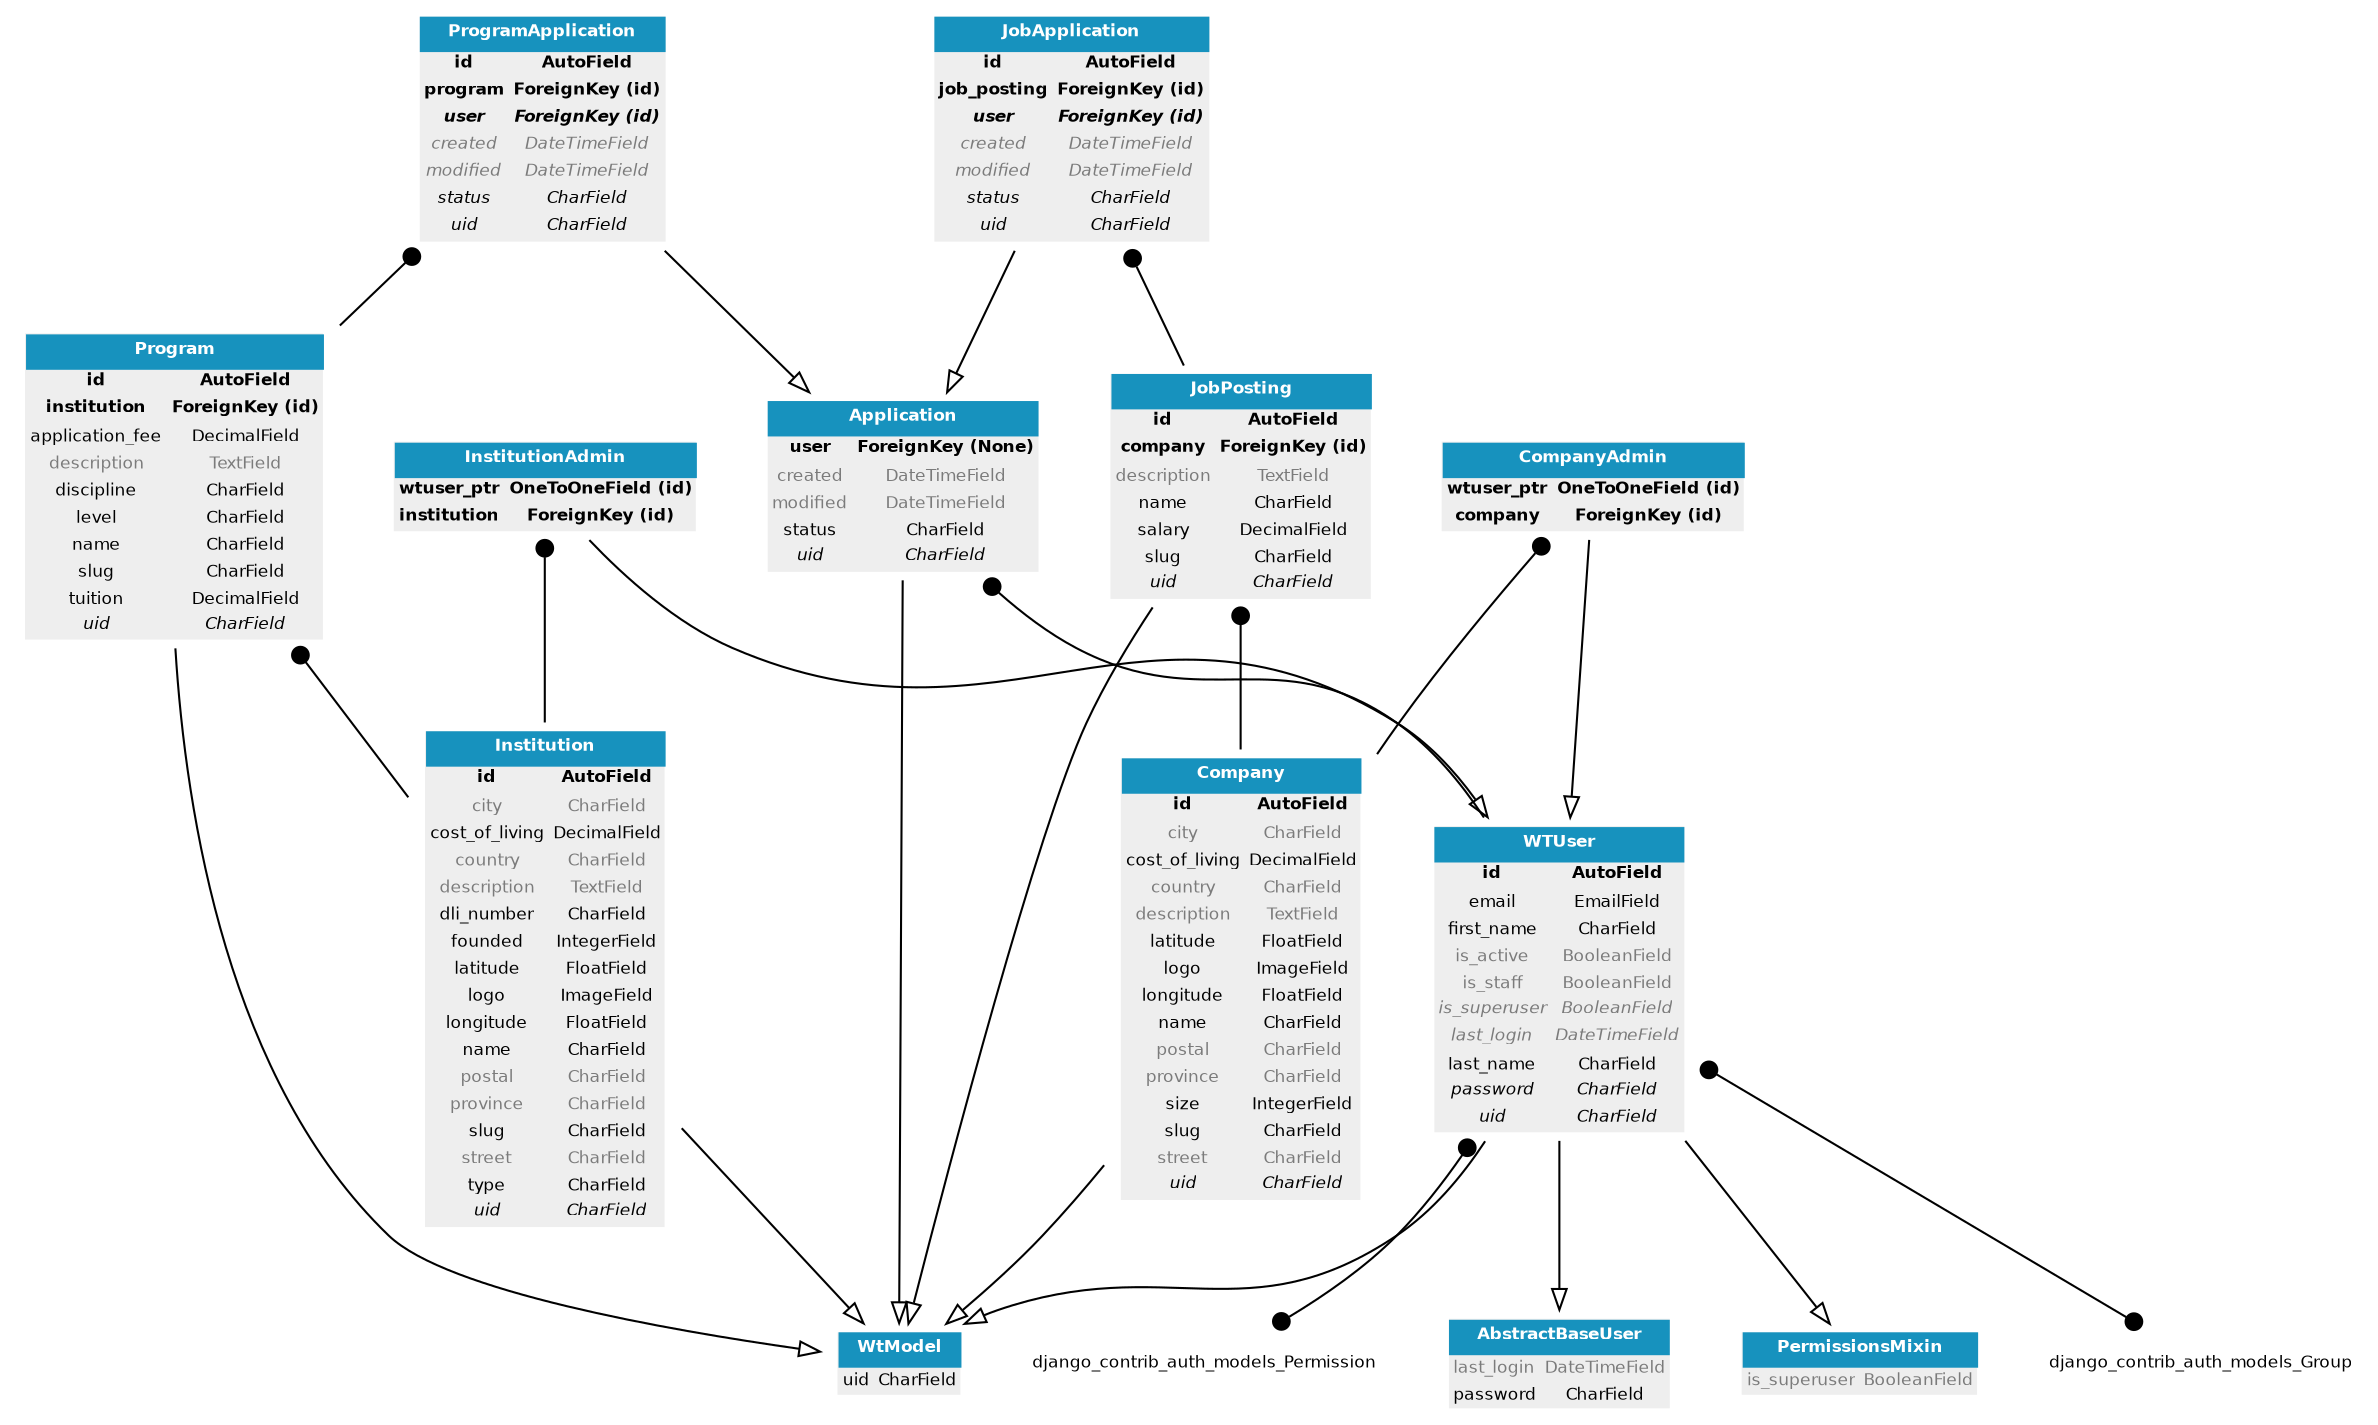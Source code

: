 digraph model_graph {
  // Dotfile by Django-Extensions graph_models
  // Created: 2019-03-26 03:21
  // Cli Options: wiseturn -e --dot

  fontname = "helvetica"
  fontsize = 8
  splines  = true

  node [
    fontname = "helvetica"
    shape = "plaintext"
    fontsize = 8
  ]

  edge [
    fontname = "helvetica"
    fontsize = 8
  ]

  // Labels


  wiseturn_models_WtModel [label=<
    <TABLE BGCOLOR="#eeeeee" BORDER="0" CELLBORDER="0" CELLSPACING="0"><TR><TD COLSPAN="2" CELLPADDING="4" ALIGN="CENTER" BGCOLOR="#1792be"><FONT COLOR="white"><b>WtModel</b></FONT></TD></TR>
  <TR><TD><FONT point-size="8">uid</FONT></TD><TD><FONT point-size="8">CharField</FONT></TD></TR>
    </TABLE>
    >]

  django_contrib_auth_base_user_AbstractBaseUser [label=<
    <TABLE BGCOLOR="#eeeeee" BORDER="0" CELLBORDER="0" CELLSPACING="0"><TR><TD COLSPAN="2" CELLPADDING="4" ALIGN="CENTER" BGCOLOR="#1792be"><FONT COLOR="white"><b>AbstractBaseUser</b></FONT></TD></TR>
  <TR><TD><FONT point-size="8"><FONT COLOR="#7B7B7B">last_login</FONT></FONT></TD><TD><FONT point-size="8"><FONT COLOR="#7B7B7B">DateTimeField</FONT></FONT></TD></TR><TR><TD><FONT point-size="8">password</FONT></TD><TD><FONT point-size="8">CharField</FONT></TD></TR>
    </TABLE>
    >]

  django_contrib_auth_models_PermissionsMixin [label=<
    <TABLE BGCOLOR="#eeeeee" BORDER="0" CELLBORDER="0" CELLSPACING="0"><TR><TD COLSPAN="2" CELLPADDING="4" ALIGN="CENTER" BGCOLOR="#1792be"><FONT COLOR="white"><b>PermissionsMixin</b></FONT></TD></TR>
  <TR><TD><FONT point-size="8"><FONT COLOR="#7B7B7B">is_superuser</FONT></FONT></TD><TD><FONT point-size="8"><FONT COLOR="#7B7B7B">BooleanField</FONT></FONT></TD></TR>
    </TABLE>
    >]

  wiseturn_models_Application [label=<
    <TABLE BGCOLOR="#eeeeee" BORDER="0" CELLBORDER="0" CELLSPACING="0"><TR><TD COLSPAN="2" CELLPADDING="4" ALIGN="CENTER" BGCOLOR="#1792be"><FONT COLOR="white"><b>Application</b></FONT></TD></TR>
  <TR><TD><FONT point-size="8"><b>user</b></FONT></TD><TD><FONT point-size="8"><b>ForeignKey (None)</b></FONT></TD></TR><TR><TD><FONT point-size="8"><FONT COLOR="#7B7B7B">created</FONT></FONT></TD><TD><FONT point-size="8"><FONT COLOR="#7B7B7B">DateTimeField</FONT></FONT></TD></TR><TR><TD><FONT point-size="8"><FONT COLOR="#7B7B7B">modified</FONT></FONT></TD><TD><FONT point-size="8"><FONT COLOR="#7B7B7B">DateTimeField</FONT></FONT></TD></TR><TR><TD><FONT point-size="8">status</FONT></TD><TD><FONT point-size="8">CharField</FONT></TD></TR><TR><TD><FONT point-size="8"><i>uid</i></FONT></TD><TD><FONT point-size="8"><i>CharField</i></FONT></TD></TR>
    </TABLE>
    >]

  wiseturn_models_WTUser [label=<
    <TABLE BGCOLOR="#eeeeee" BORDER="0" CELLBORDER="0" CELLSPACING="0"><TR><TD COLSPAN="2" CELLPADDING="4" ALIGN="CENTER" BGCOLOR="#1792be"><FONT COLOR="white"><b>WTUser</b></FONT></TD></TR>
  <TR><TD><FONT point-size="8"><b>id</b></FONT></TD><TD><FONT point-size="8"><b>AutoField</b></FONT></TD></TR><TR><TD><FONT point-size="8">email</FONT></TD><TD><FONT point-size="8">EmailField</FONT></TD></TR><TR><TD><FONT point-size="8">first_name</FONT></TD><TD><FONT point-size="8">CharField</FONT></TD></TR><TR><TD><FONT point-size="8"><FONT COLOR="#7B7B7B">is_active</FONT></FONT></TD><TD><FONT point-size="8"><FONT COLOR="#7B7B7B">BooleanField</FONT></FONT></TD></TR><TR><TD><FONT point-size="8"><FONT COLOR="#7B7B7B">is_staff</FONT></FONT></TD><TD><FONT point-size="8"><FONT COLOR="#7B7B7B">BooleanField</FONT></FONT></TD></TR><TR><TD><FONT point-size="8"><FONT COLOR="#7B7B7B"><i>is_superuser</i></FONT></FONT></TD><TD><FONT point-size="8"><FONT COLOR="#7B7B7B"><i>BooleanField</i></FONT></FONT></TD></TR><TR><TD><FONT point-size="8"><FONT COLOR="#7B7B7B"><i>last_login</i></FONT></FONT></TD><TD><FONT point-size="8"><FONT COLOR="#7B7B7B"><i>DateTimeField</i></FONT></FONT></TD></TR><TR><TD><FONT point-size="8">last_name</FONT></TD><TD><FONT point-size="8">CharField</FONT></TD></TR><TR><TD><FONT point-size="8"><i>password</i></FONT></TD><TD><FONT point-size="8"><i>CharField</i></FONT></TD></TR><TR><TD><FONT point-size="8"><i>uid</i></FONT></TD><TD><FONT point-size="8"><i>CharField</i></FONT></TD></TR>
    </TABLE>
    >]

  wiseturn_models_InstitutionAdmin [label=<
    <TABLE BGCOLOR="#eeeeee" BORDER="0" CELLBORDER="0" CELLSPACING="0"><TR><TD COLSPAN="2" CELLPADDING="4" ALIGN="CENTER" BGCOLOR="#1792be"><FONT COLOR="white"><b>InstitutionAdmin</b></FONT></TD></TR>
  <TR><TD><FONT point-size="8"><b>wtuser_ptr</b></FONT></TD><TD><FONT point-size="8"><b>OneToOneField (id)</b></FONT></TD></TR><TR><TD><FONT point-size="8"><b>institution</b></FONT></TD><TD><FONT point-size="8"><b>ForeignKey (id)</b></FONT></TD></TR>
    </TABLE>
    >]

  wiseturn_models_CompanyAdmin [label=<
    <TABLE BGCOLOR="#eeeeee" BORDER="0" CELLBORDER="0" CELLSPACING="0"><TR><TD COLSPAN="2" CELLPADDING="4" ALIGN="CENTER" BGCOLOR="#1792be"><FONT COLOR="white"><b>CompanyAdmin</b></FONT></TD></TR>
  <TR><TD><FONT point-size="8"><b>wtuser_ptr</b></FONT></TD><TD><FONT point-size="8"><b>OneToOneField (id)</b></FONT></TD></TR><TR><TD><FONT point-size="8"><b>company</b></FONT></TD><TD><FONT point-size="8"><b>ForeignKey (id)</b></FONT></TD></TR>
    </TABLE>
    >]

  wiseturn_models_Institution [label=<
    <TABLE BGCOLOR="#eeeeee" BORDER="0" CELLBORDER="0" CELLSPACING="0"><TR><TD COLSPAN="2" CELLPADDING="4" ALIGN="CENTER" BGCOLOR="#1792be"><FONT COLOR="white"><b>Institution</b></FONT></TD></TR>
  <TR><TD><FONT point-size="8"><b>id</b></FONT></TD><TD><FONT point-size="8"><b>AutoField</b></FONT></TD></TR><TR><TD><FONT point-size="8"><FONT COLOR="#7B7B7B">city</FONT></FONT></TD><TD><FONT point-size="8"><FONT COLOR="#7B7B7B">CharField</FONT></FONT></TD></TR><TR><TD><FONT point-size="8">cost_of_living</FONT></TD><TD><FONT point-size="8">DecimalField</FONT></TD></TR><TR><TD><FONT point-size="8"><FONT COLOR="#7B7B7B">country</FONT></FONT></TD><TD><FONT point-size="8"><FONT COLOR="#7B7B7B">CharField</FONT></FONT></TD></TR><TR><TD><FONT point-size="8"><FONT COLOR="#7B7B7B">description</FONT></FONT></TD><TD><FONT point-size="8"><FONT COLOR="#7B7B7B">TextField</FONT></FONT></TD></TR><TR><TD><FONT point-size="8">dli_number</FONT></TD><TD><FONT point-size="8">CharField</FONT></TD></TR><TR><TD><FONT point-size="8">founded</FONT></TD><TD><FONT point-size="8">IntegerField</FONT></TD></TR><TR><TD><FONT point-size="8">latitude</FONT></TD><TD><FONT point-size="8">FloatField</FONT></TD></TR><TR><TD><FONT point-size="8">logo</FONT></TD><TD><FONT point-size="8">ImageField</FONT></TD></TR><TR><TD><FONT point-size="8">longitude</FONT></TD><TD><FONT point-size="8">FloatField</FONT></TD></TR><TR><TD><FONT point-size="8">name</FONT></TD><TD><FONT point-size="8">CharField</FONT></TD></TR><TR><TD><FONT point-size="8"><FONT COLOR="#7B7B7B">postal</FONT></FONT></TD><TD><FONT point-size="8"><FONT COLOR="#7B7B7B">CharField</FONT></FONT></TD></TR><TR><TD><FONT point-size="8"><FONT COLOR="#7B7B7B">province</FONT></FONT></TD><TD><FONT point-size="8"><FONT COLOR="#7B7B7B">CharField</FONT></FONT></TD></TR><TR><TD><FONT point-size="8">slug</FONT></TD><TD><FONT point-size="8">CharField</FONT></TD></TR><TR><TD><FONT point-size="8"><FONT COLOR="#7B7B7B">street</FONT></FONT></TD><TD><FONT point-size="8"><FONT COLOR="#7B7B7B">CharField</FONT></FONT></TD></TR><TR><TD><FONT point-size="8">type</FONT></TD><TD><FONT point-size="8">CharField</FONT></TD></TR><TR><TD><FONT point-size="8"><i>uid</i></FONT></TD><TD><FONT point-size="8"><i>CharField</i></FONT></TD></TR>
    </TABLE>
    >]

  wiseturn_models_Program [label=<
    <TABLE BGCOLOR="#eeeeee" BORDER="0" CELLBORDER="0" CELLSPACING="0"><TR><TD COLSPAN="2" CELLPADDING="4" ALIGN="CENTER" BGCOLOR="#1792be"><FONT COLOR="white"><b>Program</b></FONT></TD></TR>
  <TR><TD><FONT point-size="8"><b>id</b></FONT></TD><TD><FONT point-size="8"><b>AutoField</b></FONT></TD></TR><TR><TD><FONT point-size="8"><b>institution</b></FONT></TD><TD><FONT point-size="8"><b>ForeignKey (id)</b></FONT></TD></TR><TR><TD><FONT point-size="8">application_fee</FONT></TD><TD><FONT point-size="8">DecimalField</FONT></TD></TR><TR><TD><FONT point-size="8"><FONT COLOR="#7B7B7B">description</FONT></FONT></TD><TD><FONT point-size="8"><FONT COLOR="#7B7B7B">TextField</FONT></FONT></TD></TR><TR><TD><FONT point-size="8">discipline</FONT></TD><TD><FONT point-size="8">CharField</FONT></TD></TR><TR><TD><FONT point-size="8">level</FONT></TD><TD><FONT point-size="8">CharField</FONT></TD></TR><TR><TD><FONT point-size="8">name</FONT></TD><TD><FONT point-size="8">CharField</FONT></TD></TR><TR><TD><FONT point-size="8">slug</FONT></TD><TD><FONT point-size="8">CharField</FONT></TD></TR><TR><TD><FONT point-size="8">tuition</FONT></TD><TD><FONT point-size="8">DecimalField</FONT></TD></TR><TR><TD><FONT point-size="8"><i>uid</i></FONT></TD><TD><FONT point-size="8"><i>CharField</i></FONT></TD></TR>
    </TABLE>
    >]

  wiseturn_models_Company [label=<
    <TABLE BGCOLOR="#eeeeee" BORDER="0" CELLBORDER="0" CELLSPACING="0"><TR><TD COLSPAN="2" CELLPADDING="4" ALIGN="CENTER" BGCOLOR="#1792be"><FONT COLOR="white"><b>Company</b></FONT></TD></TR>
  <TR><TD><FONT point-size="8"><b>id</b></FONT></TD><TD><FONT point-size="8"><b>AutoField</b></FONT></TD></TR><TR><TD><FONT point-size="8"><FONT COLOR="#7B7B7B">city</FONT></FONT></TD><TD><FONT point-size="8"><FONT COLOR="#7B7B7B">CharField</FONT></FONT></TD></TR><TR><TD><FONT point-size="8">cost_of_living</FONT></TD><TD><FONT point-size="8">DecimalField</FONT></TD></TR><TR><TD><FONT point-size="8"><FONT COLOR="#7B7B7B">country</FONT></FONT></TD><TD><FONT point-size="8"><FONT COLOR="#7B7B7B">CharField</FONT></FONT></TD></TR><TR><TD><FONT point-size="8"><FONT COLOR="#7B7B7B">description</FONT></FONT></TD><TD><FONT point-size="8"><FONT COLOR="#7B7B7B">TextField</FONT></FONT></TD></TR><TR><TD><FONT point-size="8">latitude</FONT></TD><TD><FONT point-size="8">FloatField</FONT></TD></TR><TR><TD><FONT point-size="8">logo</FONT></TD><TD><FONT point-size="8">ImageField</FONT></TD></TR><TR><TD><FONT point-size="8">longitude</FONT></TD><TD><FONT point-size="8">FloatField</FONT></TD></TR><TR><TD><FONT point-size="8">name</FONT></TD><TD><FONT point-size="8">CharField</FONT></TD></TR><TR><TD><FONT point-size="8"><FONT COLOR="#7B7B7B">postal</FONT></FONT></TD><TD><FONT point-size="8"><FONT COLOR="#7B7B7B">CharField</FONT></FONT></TD></TR><TR><TD><FONT point-size="8"><FONT COLOR="#7B7B7B">province</FONT></FONT></TD><TD><FONT point-size="8"><FONT COLOR="#7B7B7B">CharField</FONT></FONT></TD></TR><TR><TD><FONT point-size="8">size</FONT></TD><TD><FONT point-size="8">IntegerField</FONT></TD></TR><TR><TD><FONT point-size="8">slug</FONT></TD><TD><FONT point-size="8">CharField</FONT></TD></TR><TR><TD><FONT point-size="8"><FONT COLOR="#7B7B7B">street</FONT></FONT></TD><TD><FONT point-size="8"><FONT COLOR="#7B7B7B">CharField</FONT></FONT></TD></TR><TR><TD><FONT point-size="8"><i>uid</i></FONT></TD><TD><FONT point-size="8"><i>CharField</i></FONT></TD></TR>
    </TABLE>
    >]

  wiseturn_models_JobPosting [label=<
    <TABLE BGCOLOR="#eeeeee" BORDER="0" CELLBORDER="0" CELLSPACING="0"><TR><TD COLSPAN="2" CELLPADDING="4" ALIGN="CENTER" BGCOLOR="#1792be"><FONT COLOR="white"><b>JobPosting</b></FONT></TD></TR>
  <TR><TD><FONT point-size="8"><b>id</b></FONT></TD><TD><FONT point-size="8"><b>AutoField</b></FONT></TD></TR><TR><TD><FONT point-size="8"><b>company</b></FONT></TD><TD><FONT point-size="8"><b>ForeignKey (id)</b></FONT></TD></TR><TR><TD><FONT point-size="8"><FONT COLOR="#7B7B7B">description</FONT></FONT></TD><TD><FONT point-size="8"><FONT COLOR="#7B7B7B">TextField</FONT></FONT></TD></TR><TR><TD><FONT point-size="8">name</FONT></TD><TD><FONT point-size="8">CharField</FONT></TD></TR><TR><TD><FONT point-size="8">salary</FONT></TD><TD><FONT point-size="8">DecimalField</FONT></TD></TR><TR><TD><FONT point-size="8">slug</FONT></TD><TD><FONT point-size="8">CharField</FONT></TD></TR><TR><TD><FONT point-size="8"><i>uid</i></FONT></TD><TD><FONT point-size="8"><i>CharField</i></FONT></TD></TR>
    </TABLE>
    >]

  wiseturn_models_ProgramApplication [label=<
    <TABLE BGCOLOR="#eeeeee" BORDER="0" CELLBORDER="0" CELLSPACING="0"><TR><TD COLSPAN="2" CELLPADDING="4" ALIGN="CENTER" BGCOLOR="#1792be"><FONT COLOR="white"><b>ProgramApplication</b></FONT></TD></TR>
  <TR><TD><FONT point-size="8"><b>id</b></FONT></TD><TD><FONT point-size="8"><b>AutoField</b></FONT></TD></TR><TR><TD><FONT point-size="8"><b>program</b></FONT></TD><TD><FONT point-size="8"><b>ForeignKey (id)</b></FONT></TD></TR><TR><TD><FONT point-size="8"><i><b>user</b></i></FONT></TD><TD><FONT point-size="8"><i><b>ForeignKey (id)</b></i></FONT></TD></TR><TR><TD><FONT point-size="8"><FONT COLOR="#7B7B7B"><i>created</i></FONT></FONT></TD><TD><FONT point-size="8"><FONT COLOR="#7B7B7B"><i>DateTimeField</i></FONT></FONT></TD></TR><TR><TD><FONT point-size="8"><FONT COLOR="#7B7B7B"><i>modified</i></FONT></FONT></TD><TD><FONT point-size="8"><FONT COLOR="#7B7B7B"><i>DateTimeField</i></FONT></FONT></TD></TR><TR><TD><FONT point-size="8"><i>status</i></FONT></TD><TD><FONT point-size="8"><i>CharField</i></FONT></TD></TR><TR><TD><FONT point-size="8"><i>uid</i></FONT></TD><TD><FONT point-size="8"><i>CharField</i></FONT></TD></TR>
    </TABLE>
    >]

  wiseturn_models_JobApplication [label=<
    <TABLE BGCOLOR="#eeeeee" BORDER="0" CELLBORDER="0" CELLSPACING="0"><TR><TD COLSPAN="2" CELLPADDING="4" ALIGN="CENTER" BGCOLOR="#1792be"><FONT COLOR="white"><b>JobApplication</b></FONT></TD></TR>
  <TR><TD><FONT point-size="8"><b>id</b></FONT></TD><TD><FONT point-size="8"><b>AutoField</b></FONT></TD></TR><TR><TD><FONT point-size="8"><b>job_posting</b></FONT></TD><TD><FONT point-size="8"><b>ForeignKey (id)</b></FONT></TD></TR><TR><TD><FONT point-size="8"><i><b>user</b></i></FONT></TD><TD><FONT point-size="8"><i><b>ForeignKey (id)</b></i></FONT></TD></TR><TR><TD><FONT point-size="8"><FONT COLOR="#7B7B7B"><i>created</i></FONT></FONT></TD><TD><FONT point-size="8"><FONT COLOR="#7B7B7B"><i>DateTimeField</i></FONT></FONT></TD></TR><TR><TD><FONT point-size="8"><FONT COLOR="#7B7B7B"><i>modified</i></FONT></FONT></TD><TD><FONT point-size="8"><FONT COLOR="#7B7B7B"><i>DateTimeField</i></FONT></FONT></TD></TR><TR><TD><FONT point-size="8"><i>status</i></FONT></TD><TD><FONT point-size="8"><i>CharField</i></FONT></TD></TR><TR><TD><FONT point-size="8"><i>uid</i></FONT></TD><TD><FONT point-size="8"><i>CharField</i></FONT></TD></TR>
    </TABLE>
    >]



  // Relations
wiseturn_models_Application -> wiseturn_models_WTUser
  [label=""] [arrowhead=none, arrowtail=dot, dir=both];
wiseturn_models_Application -> wiseturn_models_WtModel
  [label=""] [arrowhead=empty, arrowtail=none, dir=both];
wiseturn_models_WTUser -> django_contrib_auth_models_Group
  [label=""] [arrowhead=dot arrowtail=dot, dir=both];
wiseturn_models_WTUser -> django_contrib_auth_models_Permission
  [label=""] [arrowhead=dot arrowtail=dot, dir=both];
wiseturn_models_WTUser -> django_contrib_auth_base_user_AbstractBaseUser
  [label=""] [arrowhead=empty, arrowtail=none, dir=both];
wiseturn_models_WTUser -> django_contrib_auth_models_PermissionsMixin
  [label=""] [arrowhead=empty, arrowtail=none, dir=both];
wiseturn_models_WTUser -> wiseturn_models_WtModel
  [label=""] [arrowhead=empty, arrowtail=none, dir=both];
wiseturn_models_InstitutionAdmin -> wiseturn_models_Institution
  [label=""] [arrowhead=none, arrowtail=dot, dir=both];
wiseturn_models_InstitutionAdmin -> wiseturn_models_WTUser
  [label=""] [arrowhead=empty, arrowtail=none, dir=both];
wiseturn_models_CompanyAdmin -> wiseturn_models_Company
  [label=""] [arrowhead=none, arrowtail=dot, dir=both];
wiseturn_models_CompanyAdmin -> wiseturn_models_WTUser
  [label=""] [arrowhead=empty, arrowtail=none, dir=both];
wiseturn_models_Institution -> wiseturn_models_WtModel
  [label=""] [arrowhead=empty, arrowtail=none, dir=both];
wiseturn_models_Program -> wiseturn_models_Institution
  [label=""] [arrowhead=none, arrowtail=dot, dir=both];
wiseturn_models_Program -> wiseturn_models_WtModel
  [label=""] [arrowhead=empty, arrowtail=none, dir=both];
wiseturn_models_Company -> wiseturn_models_WtModel
  [label=""] [arrowhead=empty, arrowtail=none, dir=both];
wiseturn_models_JobPosting -> wiseturn_models_Company
  [label=""] [arrowhead=none, arrowtail=dot, dir=both];
wiseturn_models_JobPosting -> wiseturn_models_WtModel
  [label=""] [arrowhead=empty, arrowtail=none, dir=both];
wiseturn_models_ProgramApplication -> wiseturn_models_Program
  [label=""] [arrowhead=none, arrowtail=dot, dir=both];
wiseturn_models_ProgramApplication -> wiseturn_models_Application
  [label=""] [arrowhead=empty, arrowtail=none, dir=both];
wiseturn_models_JobApplication -> wiseturn_models_JobPosting
  [label=""] [arrowhead=none, arrowtail=dot, dir=both];
wiseturn_models_JobApplication -> wiseturn_models_Application
  [label=""] [arrowhead=empty, arrowtail=none, dir=both];


}
